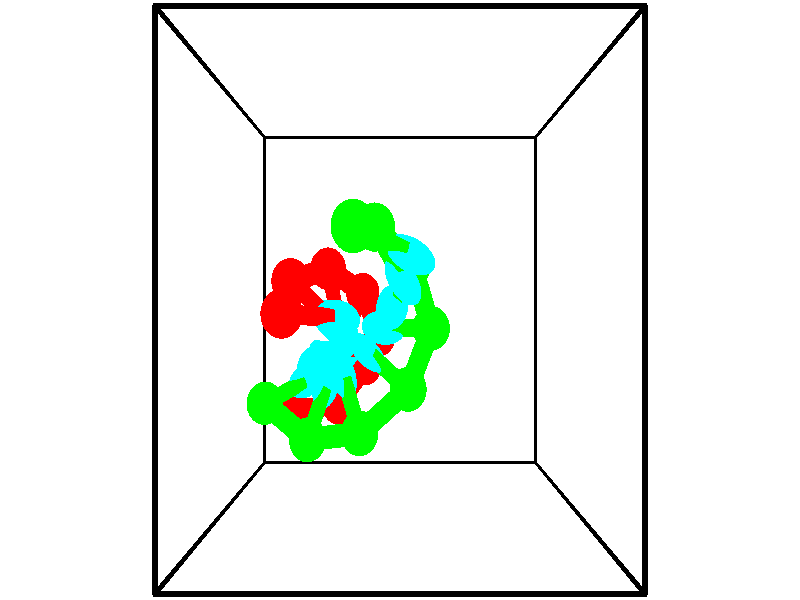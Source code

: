 // switches for output
#declare DRAW_BASES = 1; // possible values are 0, 1; only relevant for DNA ribbons
#declare DRAW_BASES_TYPE = 3; // possible values are 1, 2, 3; only relevant for DNA ribbons
#declare DRAW_FOG = 0; // set to 1 to enable fog

#include "colors.inc"

#include "transforms.inc"
background { rgb <1, 1, 1>}

#default {
   normal{
       ripples 0.25
       frequency 0.20
       turbulence 0.2
       lambda 5
   }
	finish {
		phong 0.1
		phong_size 40.
	}
}

// original window dimensions: 1024x640


// camera settings

camera {
	sky <-0, 1, 0>
	up <-0, 1, 0>
	right 1.6 * <1, 0, 0>
	location <2.5, 2.5, 11.1562>
	look_at <2.5, 2.5, 2.5>
	direction <0, 0, -8.6562>
	angle 67.0682
}


# declare cpy_camera_pos = <2.5, 2.5, 11.1562>;
# if (DRAW_FOG = 1)
fog {
	fog_type 2
	up vnormalize(cpy_camera_pos)
	color rgbt<1,1,1,0.3>
	distance 1e-5
	fog_alt 3e-3
	fog_offset 4
}
# end


// LIGHTS

# declare lum = 6;
global_settings {
	ambient_light rgb lum * <0.05, 0.05, 0.05>
	max_trace_level 15
}# declare cpy_direct_light_amount = 0.25;
light_source
{	1000 * <-1, -1, 1>,
	rgb lum * cpy_direct_light_amount
	parallel
}

light_source
{	1000 * <1, 1, -1>,
	rgb lum * cpy_direct_light_amount
	parallel
}

// strand 0

// nucleotide -1

// particle -1
sphere {
	<0.719812, 1.024182, 1.334491> 0.250000
	pigment { color rgbt <1,0,0,0> }
	no_shadow
}
cylinder {
	<0.858707, 1.337563, 1.128334>,  <0.942045, 1.525591, 1.004640>, 0.100000
	pigment { color rgbt <1,0,0,0> }
	no_shadow
}
cylinder {
	<0.858707, 1.337563, 1.128334>,  <0.719812, 1.024182, 1.334491>, 0.100000
	pigment { color rgbt <1,0,0,0> }
	no_shadow
}

// particle -1
sphere {
	<0.858707, 1.337563, 1.128334> 0.100000
	pigment { color rgbt <1,0,0,0> }
	no_shadow
}
sphere {
	0, 1
	scale<0.080000,0.200000,0.300000>
	matrix <0.603098, 0.234296, 0.762482,
		0.718122, -0.575595, -0.391141,
		0.347238, 0.783451, -0.515393,
		0.962879, 1.572598, 0.973716>
	pigment { color rgbt <0,1,1,0> }
	no_shadow
}
cylinder {
	<1.470743, 1.031676, 1.132432>,  <0.719812, 1.024182, 1.334491>, 0.130000
	pigment { color rgbt <1,0,0,0> }
	no_shadow
}

// nucleotide -1

// particle -1
sphere {
	<1.470743, 1.031676, 1.132432> 0.250000
	pigment { color rgbt <1,0,0,0> }
	no_shadow
}
cylinder {
	<1.318111, 1.396111, 1.194809>,  <1.226532, 1.614771, 1.232235>, 0.100000
	pigment { color rgbt <1,0,0,0> }
	no_shadow
}
cylinder {
	<1.318111, 1.396111, 1.194809>,  <1.470743, 1.031676, 1.132432>, 0.100000
	pigment { color rgbt <1,0,0,0> }
	no_shadow
}

// particle -1
sphere {
	<1.318111, 1.396111, 1.194809> 0.100000
	pigment { color rgbt <1,0,0,0> }
	no_shadow
}
sphere {
	0, 1
	scale<0.080000,0.200000,0.300000>
	matrix <0.540532, 0.083087, 0.837210,
		0.749814, 0.403755, -0.524176,
		-0.381580, 0.911086, 0.155943,
		1.203637, 1.669436, 1.241592>
	pigment { color rgbt <0,1,1,0> }
	no_shadow
}
cylinder {
	<1.939757, 1.584488, 1.255704>,  <1.470743, 1.031676, 1.132432>, 0.130000
	pigment { color rgbt <1,0,0,0> }
	no_shadow
}

// nucleotide -1

// particle -1
sphere {
	<1.939757, 1.584488, 1.255704> 0.250000
	pigment { color rgbt <1,0,0,0> }
	no_shadow
}
cylinder {
	<1.606262, 1.682213, 1.453773>,  <1.406165, 1.740847, 1.572615>, 0.100000
	pigment { color rgbt <1,0,0,0> }
	no_shadow
}
cylinder {
	<1.606262, 1.682213, 1.453773>,  <1.939757, 1.584488, 1.255704>, 0.100000
	pigment { color rgbt <1,0,0,0> }
	no_shadow
}

// particle -1
sphere {
	<1.606262, 1.682213, 1.453773> 0.100000
	pigment { color rgbt <1,0,0,0> }
	no_shadow
}
sphere {
	0, 1
	scale<0.080000,0.200000,0.300000>
	matrix <0.539759, 0.171596, 0.824145,
		0.116378, 0.954393, -0.274935,
		-0.833736, 0.244311, 0.495173,
		1.356141, 1.755506, 1.602325>
	pigment { color rgbt <0,1,1,0> }
	no_shadow
}
cylinder {
	<2.177046, 2.016058, 1.688030>,  <1.939757, 1.584488, 1.255704>, 0.130000
	pigment { color rgbt <1,0,0,0> }
	no_shadow
}

// nucleotide -1

// particle -1
sphere {
	<2.177046, 2.016058, 1.688030> 0.250000
	pigment { color rgbt <1,0,0,0> }
	no_shadow
}
cylinder {
	<1.845299, 1.880966, 1.866058>,  <1.646250, 1.799911, 1.972875>, 0.100000
	pigment { color rgbt <1,0,0,0> }
	no_shadow
}
cylinder {
	<1.845299, 1.880966, 1.866058>,  <2.177046, 2.016058, 1.688030>, 0.100000
	pigment { color rgbt <1,0,0,0> }
	no_shadow
}

// particle -1
sphere {
	<1.845299, 1.880966, 1.866058> 0.100000
	pigment { color rgbt <1,0,0,0> }
	no_shadow
}
sphere {
	0, 1
	scale<0.080000,0.200000,0.300000>
	matrix <0.368206, 0.268736, 0.890059,
		-0.420205, 0.902064, -0.098527,
		-0.829368, -0.337729, 0.445070,
		1.596488, 1.779647, 1.999579>
	pigment { color rgbt <0,1,1,0> }
	no_shadow
}
cylinder {
	<1.942216, 2.588698, 2.107014>,  <2.177046, 2.016058, 1.688030>, 0.130000
	pigment { color rgbt <1,0,0,0> }
	no_shadow
}

// nucleotide -1

// particle -1
sphere {
	<1.942216, 2.588698, 2.107014> 0.250000
	pigment { color rgbt <1,0,0,0> }
	no_shadow
}
cylinder {
	<1.791069, 2.252373, 2.262062>,  <1.700381, 2.050577, 2.355091>, 0.100000
	pigment { color rgbt <1,0,0,0> }
	no_shadow
}
cylinder {
	<1.791069, 2.252373, 2.262062>,  <1.942216, 2.588698, 2.107014>, 0.100000
	pigment { color rgbt <1,0,0,0> }
	no_shadow
}

// particle -1
sphere {
	<1.791069, 2.252373, 2.262062> 0.100000
	pigment { color rgbt <1,0,0,0> }
	no_shadow
}
sphere {
	0, 1
	scale<0.080000,0.200000,0.300000>
	matrix <0.313204, 0.277892, 0.908118,
		-0.871275, 0.464552, 0.158340,
		-0.377866, -0.840814, 0.387620,
		1.677709, 2.000129, 2.378348>
	pigment { color rgbt <0,1,1,0> }
	no_shadow
}
cylinder {
	<1.486151, 2.867029, 2.637886>,  <1.942216, 2.588698, 2.107014>, 0.130000
	pigment { color rgbt <1,0,0,0> }
	no_shadow
}

// nucleotide -1

// particle -1
sphere {
	<1.486151, 2.867029, 2.637886> 0.250000
	pigment { color rgbt <1,0,0,0> }
	no_shadow
}
cylinder {
	<1.581753, 2.482964, 2.695797>,  <1.639114, 2.252524, 2.730544>, 0.100000
	pigment { color rgbt <1,0,0,0> }
	no_shadow
}
cylinder {
	<1.581753, 2.482964, 2.695797>,  <1.486151, 2.867029, 2.637886>, 0.100000
	pigment { color rgbt <1,0,0,0> }
	no_shadow
}

// particle -1
sphere {
	<1.581753, 2.482964, 2.695797> 0.100000
	pigment { color rgbt <1,0,0,0> }
	no_shadow
}
sphere {
	0, 1
	scale<0.080000,0.200000,0.300000>
	matrix <0.185088, 0.191414, 0.963900,
		-0.953215, -0.203580, 0.223464,
		0.239005, -0.960165, 0.144778,
		1.653454, 2.194914, 2.739230>
	pigment { color rgbt <0,1,1,0> }
	no_shadow
}
cylinder {
	<1.070413, 2.706804, 3.253284>,  <1.486151, 2.867029, 2.637886>, 0.130000
	pigment { color rgbt <1,0,0,0> }
	no_shadow
}

// nucleotide -1

// particle -1
sphere {
	<1.070413, 2.706804, 3.253284> 0.250000
	pigment { color rgbt <1,0,0,0> }
	no_shadow
}
cylinder {
	<1.380550, 2.454750, 3.236427>,  <1.566633, 2.303518, 3.226314>, 0.100000
	pigment { color rgbt <1,0,0,0> }
	no_shadow
}
cylinder {
	<1.380550, 2.454750, 3.236427>,  <1.070413, 2.706804, 3.253284>, 0.100000
	pigment { color rgbt <1,0,0,0> }
	no_shadow
}

// particle -1
sphere {
	<1.380550, 2.454750, 3.236427> 0.100000
	pigment { color rgbt <1,0,0,0> }
	no_shadow
}
sphere {
	0, 1
	scale<0.080000,0.200000,0.300000>
	matrix <0.284080, 0.288393, 0.914400,
		-0.564041, -0.720945, 0.402612,
		0.775342, -0.630134, -0.042141,
		1.613153, 2.265710, 3.223785>
	pigment { color rgbt <0,1,1,0> }
	no_shadow
}
cylinder {
	<1.076185, 2.362868, 3.891793>,  <1.070413, 2.706804, 3.253284>, 0.130000
	pigment { color rgbt <1,0,0,0> }
	no_shadow
}

// nucleotide -1

// particle -1
sphere {
	<1.076185, 2.362868, 3.891793> 0.250000
	pigment { color rgbt <1,0,0,0> }
	no_shadow
}
cylinder {
	<1.442310, 2.333771, 3.733345>,  <1.661985, 2.316313, 3.638276>, 0.100000
	pigment { color rgbt <1,0,0,0> }
	no_shadow
}
cylinder {
	<1.442310, 2.333771, 3.733345>,  <1.076185, 2.362868, 3.891793>, 0.100000
	pigment { color rgbt <1,0,0,0> }
	no_shadow
}

// particle -1
sphere {
	<1.442310, 2.333771, 3.733345> 0.100000
	pigment { color rgbt <1,0,0,0> }
	no_shadow
}
sphere {
	0, 1
	scale<0.080000,0.200000,0.300000>
	matrix <0.394968, 0.354473, 0.847555,
		0.078761, -0.932232, 0.353185,
		0.915313, -0.072742, -0.396121,
		1.716904, 2.311948, 3.614509>
	pigment { color rgbt <0,1,1,0> }
	no_shadow
}
// strand 1

// nucleotide -1

// particle -1
sphere {
	<1.981270, 3.183027, 4.463670> 0.250000
	pigment { color rgbt <0,1,0,0> }
	no_shadow
}
cylinder {
	<2.347976, 3.036392, 4.400230>,  <2.568000, 2.948411, 4.362167>, 0.100000
	pigment { color rgbt <0,1,0,0> }
	no_shadow
}
cylinder {
	<2.347976, 3.036392, 4.400230>,  <1.981270, 3.183027, 4.463670>, 0.100000
	pigment { color rgbt <0,1,0,0> }
	no_shadow
}

// particle -1
sphere {
	<2.347976, 3.036392, 4.400230> 0.100000
	pigment { color rgbt <0,1,0,0> }
	no_shadow
}
sphere {
	0, 1
	scale<0.080000,0.200000,0.300000>
	matrix <-0.336290, -0.494154, -0.801699,
		0.215520, 0.788305, -0.576303,
		0.916766, -0.366588, -0.158599,
		2.623006, 2.926416, 4.352651>
	pigment { color rgbt <0,1,1,0> }
	no_shadow
}
cylinder {
	<2.189686, 3.244854, 3.750617>,  <1.981270, 3.183027, 4.463670>, 0.130000
	pigment { color rgbt <0,1,0,0> }
	no_shadow
}

// nucleotide -1

// particle -1
sphere {
	<2.189686, 3.244854, 3.750617> 0.250000
	pigment { color rgbt <0,1,0,0> }
	no_shadow
}
cylinder {
	<2.387158, 2.930115, 3.898750>,  <2.505642, 2.741271, 3.987631>, 0.100000
	pigment { color rgbt <0,1,0,0> }
	no_shadow
}
cylinder {
	<2.387158, 2.930115, 3.898750>,  <2.189686, 3.244854, 3.750617>, 0.100000
	pigment { color rgbt <0,1,0,0> }
	no_shadow
}

// particle -1
sphere {
	<2.387158, 2.930115, 3.898750> 0.100000
	pigment { color rgbt <0,1,0,0> }
	no_shadow
}
sphere {
	0, 1
	scale<0.080000,0.200000,0.300000>
	matrix <-0.379317, -0.578034, -0.722493,
		0.782558, 0.216207, -0.583830,
		0.493681, -0.786849, 0.370334,
		2.535263, 2.694060, 4.009851>
	pigment { color rgbt <0,1,1,0> }
	no_shadow
}
cylinder {
	<2.659905, 2.889005, 3.258166>,  <2.189686, 3.244854, 3.750617>, 0.130000
	pigment { color rgbt <0,1,0,0> }
	no_shadow
}

// nucleotide -1

// particle -1
sphere {
	<2.659905, 2.889005, 3.258166> 0.250000
	pigment { color rgbt <0,1,0,0> }
	no_shadow
}
cylinder {
	<2.515018, 2.627922, 3.524330>,  <2.428086, 2.471272, 3.684029>, 0.100000
	pigment { color rgbt <0,1,0,0> }
	no_shadow
}
cylinder {
	<2.515018, 2.627922, 3.524330>,  <2.659905, 2.889005, 3.258166>, 0.100000
	pigment { color rgbt <0,1,0,0> }
	no_shadow
}

// particle -1
sphere {
	<2.515018, 2.627922, 3.524330> 0.100000
	pigment { color rgbt <0,1,0,0> }
	no_shadow
}
sphere {
	0, 1
	scale<0.080000,0.200000,0.300000>
	matrix <-0.476875, -0.483614, -0.733967,
		0.800868, -0.583174, -0.136086,
		-0.362218, -0.652707, 0.665412,
		2.406353, 2.432110, 3.723953>
	pigment { color rgbt <0,1,1,0> }
	no_shadow
}
cylinder {
	<2.917974, 2.182923, 3.057039>,  <2.659905, 2.889005, 3.258166>, 0.130000
	pigment { color rgbt <0,1,0,0> }
	no_shadow
}

// nucleotide -1

// particle -1
sphere {
	<2.917974, 2.182923, 3.057039> 0.250000
	pigment { color rgbt <0,1,0,0> }
	no_shadow
}
cylinder {
	<2.558018, 2.193520, 3.231163>,  <2.342045, 2.199878, 3.335638>, 0.100000
	pigment { color rgbt <0,1,0,0> }
	no_shadow
}
cylinder {
	<2.558018, 2.193520, 3.231163>,  <2.917974, 2.182923, 3.057039>, 0.100000
	pigment { color rgbt <0,1,0,0> }
	no_shadow
}

// particle -1
sphere {
	<2.558018, 2.193520, 3.231163> 0.100000
	pigment { color rgbt <0,1,0,0> }
	no_shadow
}
sphere {
	0, 1
	scale<0.080000,0.200000,0.300000>
	matrix <-0.394196, -0.476409, -0.785903,
		0.186567, -0.878824, 0.439159,
		-0.899890, 0.026491, 0.435311,
		2.288051, 2.201467, 3.361756>
	pigment { color rgbt <0,1,1,0> }
	no_shadow
}
cylinder {
	<2.608474, 1.495926, 3.011956>,  <2.917974, 2.182923, 3.057039>, 0.130000
	pigment { color rgbt <0,1,0,0> }
	no_shadow
}

// nucleotide -1

// particle -1
sphere {
	<2.608474, 1.495926, 3.011956> 0.250000
	pigment { color rgbt <0,1,0,0> }
	no_shadow
}
cylinder {
	<2.300320, 1.738380, 3.091057>,  <2.115428, 1.883853, 3.138517>, 0.100000
	pigment { color rgbt <0,1,0,0> }
	no_shadow
}
cylinder {
	<2.300320, 1.738380, 3.091057>,  <2.608474, 1.495926, 3.011956>, 0.100000
	pigment { color rgbt <0,1,0,0> }
	no_shadow
}

// particle -1
sphere {
	<2.300320, 1.738380, 3.091057> 0.100000
	pigment { color rgbt <0,1,0,0> }
	no_shadow
}
sphere {
	0, 1
	scale<0.080000,0.200000,0.300000>
	matrix <-0.586737, -0.552619, -0.591905,
		-0.249494, -0.572023, 0.781372,
		-0.770385, 0.606137, 0.197752,
		2.069205, 1.920222, 3.150382>
	pigment { color rgbt <0,1,1,0> }
	no_shadow
}
cylinder {
	<1.961617, 1.017212, 3.098221>,  <2.608474, 1.495926, 3.011956>, 0.130000
	pigment { color rgbt <0,1,0,0> }
	no_shadow
}

// nucleotide -1

// particle -1
sphere {
	<1.961617, 1.017212, 3.098221> 0.250000
	pigment { color rgbt <0,1,0,0> }
	no_shadow
}
cylinder {
	<1.825383, 1.382599, 3.009155>,  <1.743643, 1.601831, 2.955716>, 0.100000
	pigment { color rgbt <0,1,0,0> }
	no_shadow
}
cylinder {
	<1.825383, 1.382599, 3.009155>,  <1.961617, 1.017212, 3.098221>, 0.100000
	pigment { color rgbt <0,1,0,0> }
	no_shadow
}

// particle -1
sphere {
	<1.825383, 1.382599, 3.009155> 0.100000
	pigment { color rgbt <0,1,0,0> }
	no_shadow
}
sphere {
	0, 1
	scale<0.080000,0.200000,0.300000>
	matrix <-0.593549, -0.392560, -0.702564,
		-0.729179, -0.107120, 0.675888,
		-0.340585, 0.913467, -0.222665,
		1.723208, 1.656639, 2.942356>
	pigment { color rgbt <0,1,1,0> }
	no_shadow
}
cylinder {
	<1.246611, 0.917424, 2.949068>,  <1.961617, 1.017212, 3.098221>, 0.130000
	pigment { color rgbt <0,1,0,0> }
	no_shadow
}

// nucleotide -1

// particle -1
sphere {
	<1.246611, 0.917424, 2.949068> 0.250000
	pigment { color rgbt <0,1,0,0> }
	no_shadow
}
cylinder {
	<1.364348, 1.250931, 2.762222>,  <1.434989, 1.451035, 2.650115>, 0.100000
	pigment { color rgbt <0,1,0,0> }
	no_shadow
}
cylinder {
	<1.364348, 1.250931, 2.762222>,  <1.246611, 0.917424, 2.949068>, 0.100000
	pigment { color rgbt <0,1,0,0> }
	no_shadow
}

// particle -1
sphere {
	<1.364348, 1.250931, 2.762222> 0.100000
	pigment { color rgbt <0,1,0,0> }
	no_shadow
}
sphere {
	0, 1
	scale<0.080000,0.200000,0.300000>
	matrix <-0.631340, -0.197299, -0.749988,
		-0.717477, 0.515660, 0.468318,
		0.294340, 0.833767, -0.467114,
		1.452650, 1.501061, 2.622088>
	pigment { color rgbt <0,1,1,0> }
	no_shadow
}
cylinder {
	<0.607539, 1.295389, 2.696779>,  <1.246611, 0.917424, 2.949068>, 0.130000
	pigment { color rgbt <0,1,0,0> }
	no_shadow
}

// nucleotide -1

// particle -1
sphere {
	<0.607539, 1.295389, 2.696779> 0.250000
	pigment { color rgbt <0,1,0,0> }
	no_shadow
}
cylinder {
	<0.904271, 1.419838, 2.459160>,  <1.082310, 1.494507, 2.316589>, 0.100000
	pigment { color rgbt <0,1,0,0> }
	no_shadow
}
cylinder {
	<0.904271, 1.419838, 2.459160>,  <0.607539, 1.295389, 2.696779>, 0.100000
	pigment { color rgbt <0,1,0,0> }
	no_shadow
}

// particle -1
sphere {
	<0.904271, 1.419838, 2.459160> 0.100000
	pigment { color rgbt <0,1,0,0> }
	no_shadow
}
sphere {
	0, 1
	scale<0.080000,0.200000,0.300000>
	matrix <-0.597512, -0.095466, -0.796156,
		-0.304414, 0.945563, 0.115081,
		0.741830, 0.311123, -0.594047,
		1.126819, 1.513175, 2.280946>
	pigment { color rgbt <0,1,1,0> }
	no_shadow
}
// box output
cylinder {
	<0.000000, 0.000000, 0.000000>,  <5.000000, 0.000000, 0.000000>, 0.025000
	pigment { color rgbt <0,0,0,0> }
	no_shadow
}
cylinder {
	<0.000000, 0.000000, 0.000000>,  <0.000000, 5.000000, 0.000000>, 0.025000
	pigment { color rgbt <0,0,0,0> }
	no_shadow
}
cylinder {
	<0.000000, 0.000000, 0.000000>,  <0.000000, 0.000000, 5.000000>, 0.025000
	pigment { color rgbt <0,0,0,0> }
	no_shadow
}
cylinder {
	<5.000000, 5.000000, 5.000000>,  <0.000000, 5.000000, 5.000000>, 0.025000
	pigment { color rgbt <0,0,0,0> }
	no_shadow
}
cylinder {
	<5.000000, 5.000000, 5.000000>,  <5.000000, 0.000000, 5.000000>, 0.025000
	pigment { color rgbt <0,0,0,0> }
	no_shadow
}
cylinder {
	<5.000000, 5.000000, 5.000000>,  <5.000000, 5.000000, 0.000000>, 0.025000
	pigment { color rgbt <0,0,0,0> }
	no_shadow
}
cylinder {
	<0.000000, 0.000000, 5.000000>,  <0.000000, 5.000000, 5.000000>, 0.025000
	pigment { color rgbt <0,0,0,0> }
	no_shadow
}
cylinder {
	<0.000000, 0.000000, 5.000000>,  <5.000000, 0.000000, 5.000000>, 0.025000
	pigment { color rgbt <0,0,0,0> }
	no_shadow
}
cylinder {
	<5.000000, 5.000000, 0.000000>,  <0.000000, 5.000000, 0.000000>, 0.025000
	pigment { color rgbt <0,0,0,0> }
	no_shadow
}
cylinder {
	<5.000000, 5.000000, 0.000000>,  <5.000000, 0.000000, 0.000000>, 0.025000
	pigment { color rgbt <0,0,0,0> }
	no_shadow
}
cylinder {
	<5.000000, 0.000000, 5.000000>,  <5.000000, 0.000000, 0.000000>, 0.025000
	pigment { color rgbt <0,0,0,0> }
	no_shadow
}
cylinder {
	<0.000000, 5.000000, 0.000000>,  <0.000000, 5.000000, 5.000000>, 0.025000
	pigment { color rgbt <0,0,0,0> }
	no_shadow
}
// end of box output
